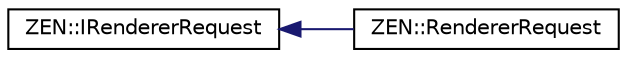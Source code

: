 digraph "Graphical Class Hierarchy"
{
 // LATEX_PDF_SIZE
  edge [fontname="Helvetica",fontsize="10",labelfontname="Helvetica",labelfontsize="10"];
  node [fontname="Helvetica",fontsize="10",shape=record];
  rankdir="LR";
  Node0 [label="ZEN::IRendererRequest",height=0.2,width=0.4,color="black", fillcolor="white", style="filled",URL="$structZEN_1_1IRendererRequest.html",tooltip=" "];
  Node0 -> Node1 [dir="back",color="midnightblue",fontsize="10",style="solid",fontname="Helvetica"];
  Node1 [label="ZEN::RendererRequest",height=0.2,width=0.4,color="black", fillcolor="white", style="filled",URL="$structZEN_1_1RendererRequest.html",tooltip=" "];
}
